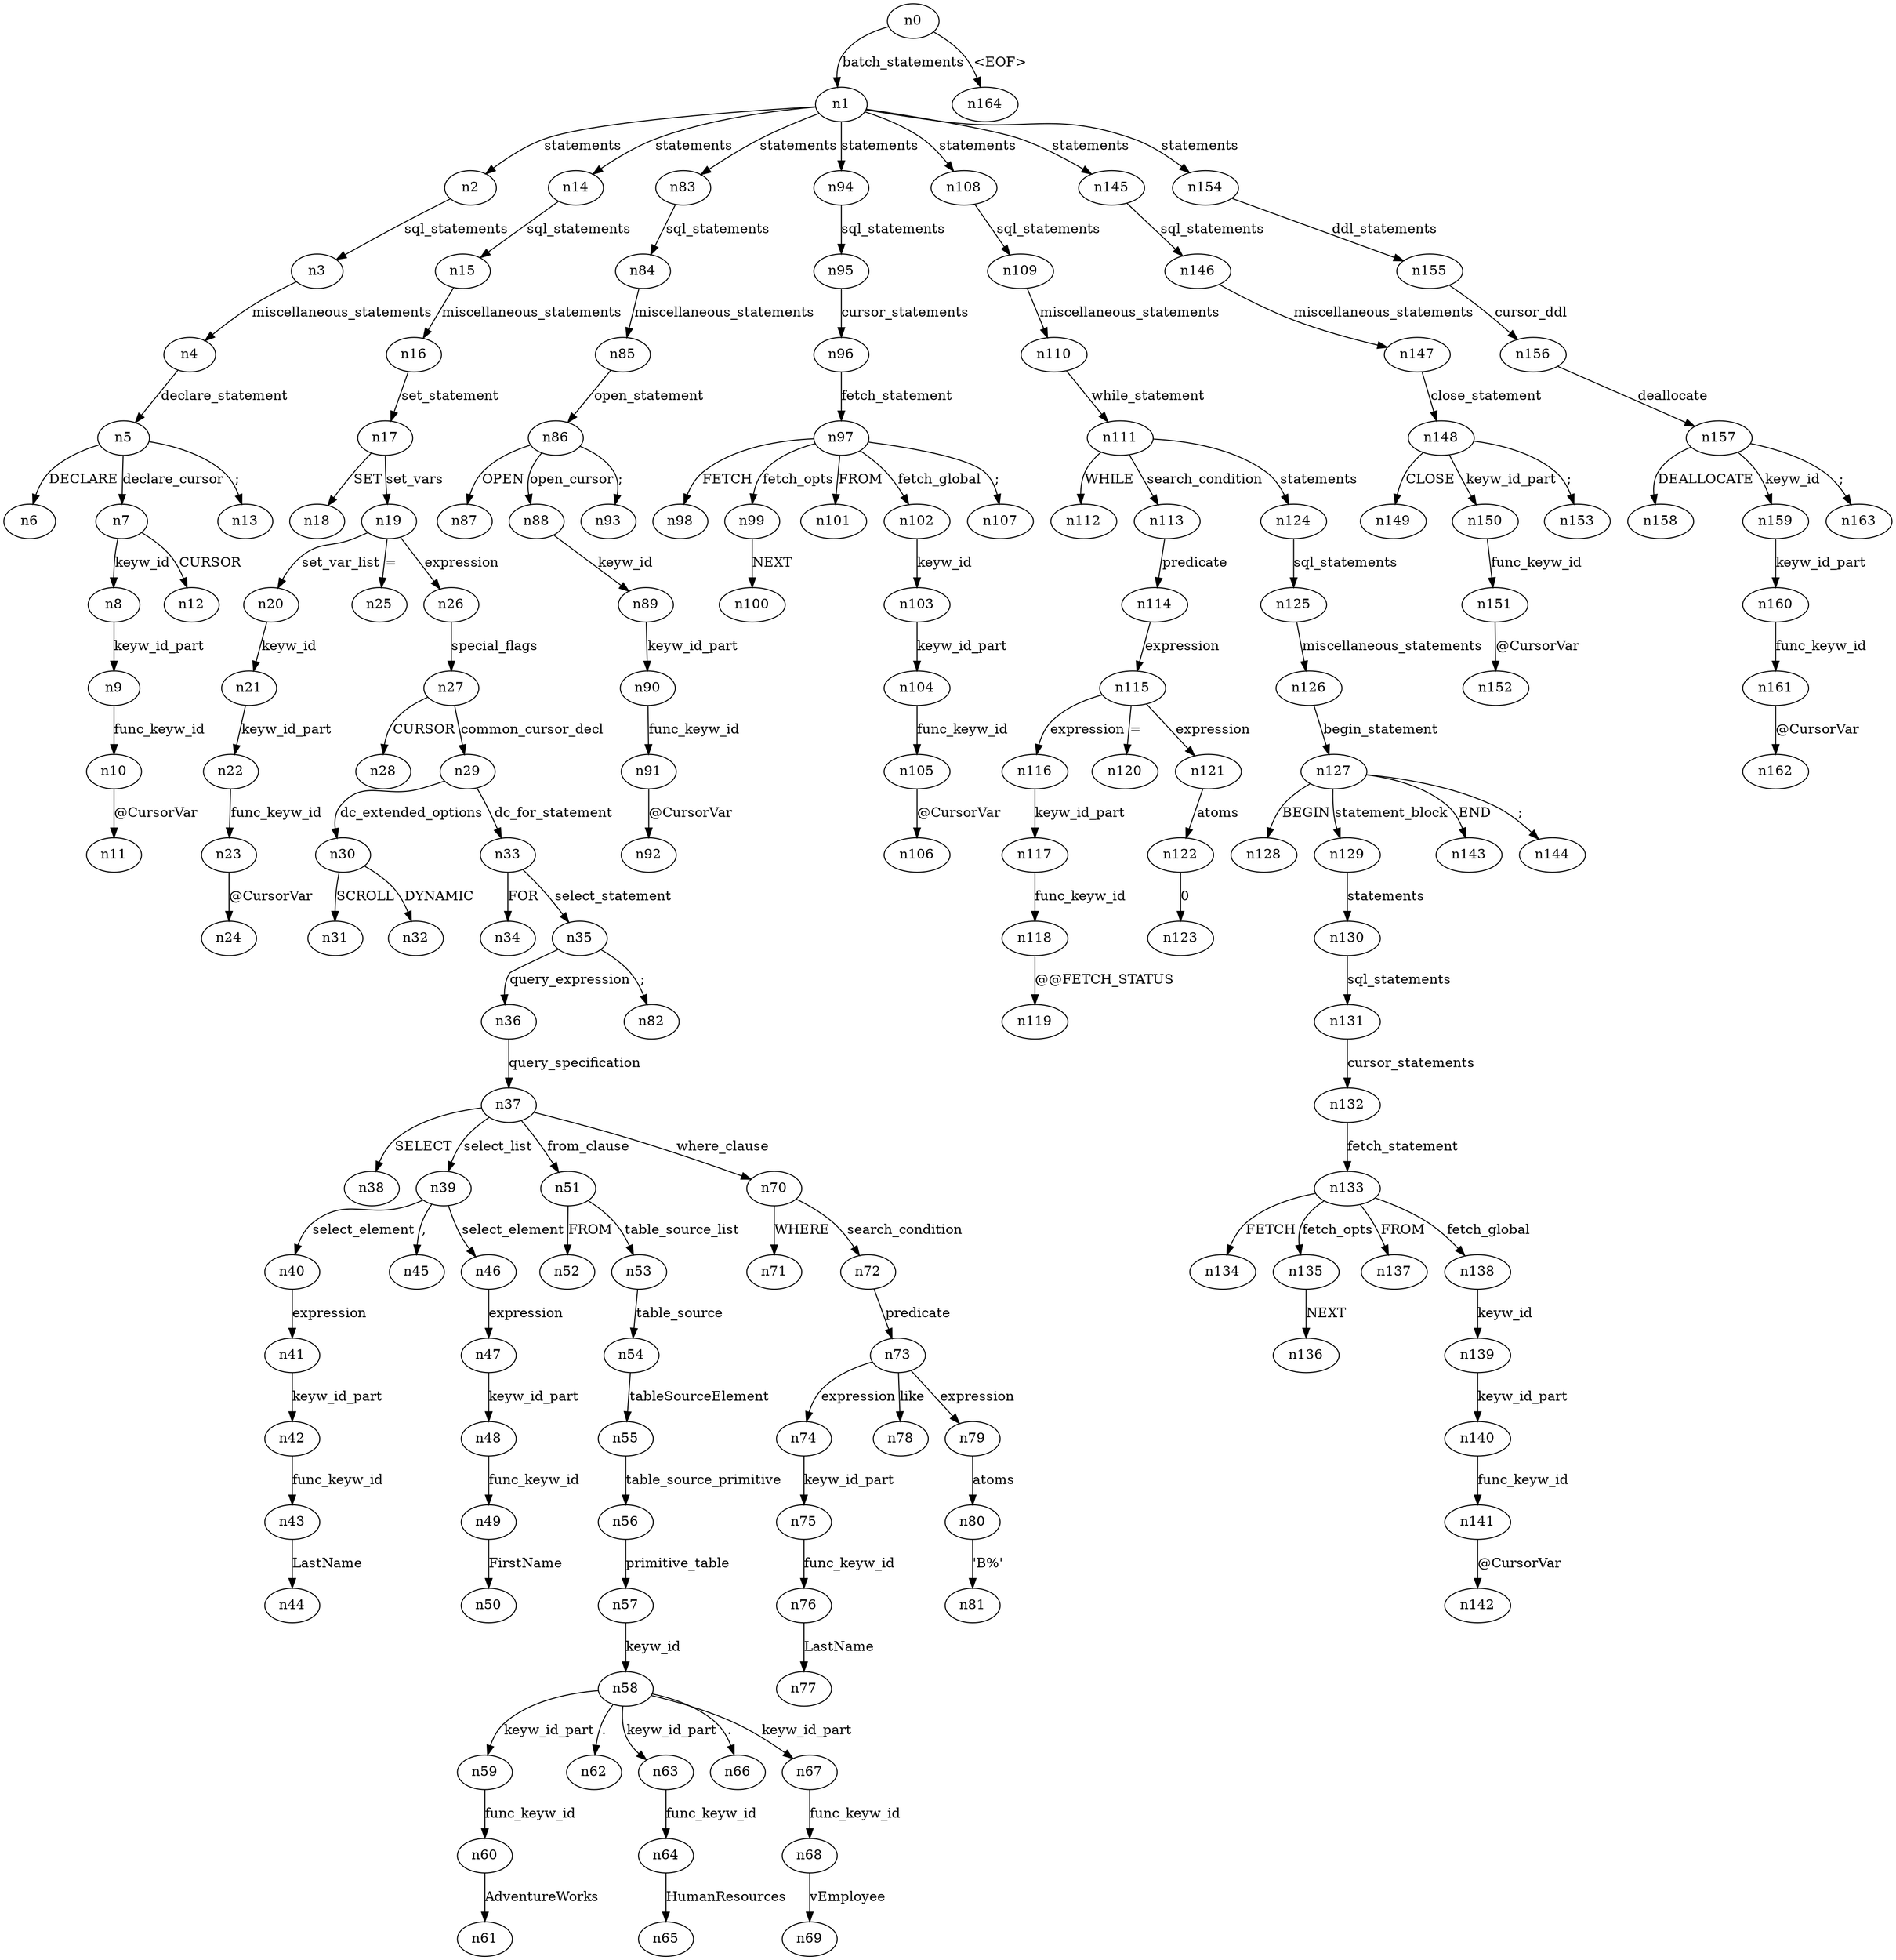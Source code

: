 digraph ParseTree {
  n0 -> n1 [label="batch_statements"];
  n1 -> n2 [label="statements"];
  n2 -> n3 [label="sql_statements"];
  n3 -> n4 [label="miscellaneous_statements"];
  n4 -> n5 [label="declare_statement"];
  n5 -> n6 [label="DECLARE"];
  n5 -> n7 [label="declare_cursor"];
  n7 -> n8 [label="keyw_id"];
  n8 -> n9 [label="keyw_id_part"];
  n9 -> n10 [label="func_keyw_id"];
  n10 -> n11 [label="@CursorVar"];
  n7 -> n12 [label="CURSOR"];
  n5 -> n13 [label=";"];
  n1 -> n14 [label="statements"];
  n14 -> n15 [label="sql_statements"];
  n15 -> n16 [label="miscellaneous_statements"];
  n16 -> n17 [label="set_statement"];
  n17 -> n18 [label="SET"];
  n17 -> n19 [label="set_vars"];
  n19 -> n20 [label="set_var_list"];
  n20 -> n21 [label="keyw_id"];
  n21 -> n22 [label="keyw_id_part"];
  n22 -> n23 [label="func_keyw_id"];
  n23 -> n24 [label="@CursorVar"];
  n19 -> n25 [label="="];
  n19 -> n26 [label="expression"];
  n26 -> n27 [label="special_flags"];
  n27 -> n28 [label="CURSOR"];
  n27 -> n29 [label="common_cursor_decl"];
  n29 -> n30 [label="dc_extended_options"];
  n30 -> n31 [label="SCROLL"];
  n30 -> n32 [label="DYNAMIC"];
  n29 -> n33 [label="dc_for_statement"];
  n33 -> n34 [label="FOR"];
  n33 -> n35 [label="select_statement"];
  n35 -> n36 [label="query_expression"];
  n36 -> n37 [label="query_specification"];
  n37 -> n38 [label="SELECT"];
  n37 -> n39 [label="select_list"];
  n39 -> n40 [label="select_element"];
  n40 -> n41 [label="expression"];
  n41 -> n42 [label="keyw_id_part"];
  n42 -> n43 [label="func_keyw_id"];
  n43 -> n44 [label="LastName"];
  n39 -> n45 [label=","];
  n39 -> n46 [label="select_element"];
  n46 -> n47 [label="expression"];
  n47 -> n48 [label="keyw_id_part"];
  n48 -> n49 [label="func_keyw_id"];
  n49 -> n50 [label="FirstName"];
  n37 -> n51 [label="from_clause"];
  n51 -> n52 [label="FROM"];
  n51 -> n53 [label="table_source_list"];
  n53 -> n54 [label="table_source"];
  n54 -> n55 [label="tableSourceElement"];
  n55 -> n56 [label="table_source_primitive"];
  n56 -> n57 [label="primitive_table"];
  n57 -> n58 [label="keyw_id"];
  n58 -> n59 [label="keyw_id_part"];
  n59 -> n60 [label="func_keyw_id"];
  n60 -> n61 [label="AdventureWorks"];
  n58 -> n62 [label="."];
  n58 -> n63 [label="keyw_id_part"];
  n63 -> n64 [label="func_keyw_id"];
  n64 -> n65 [label="HumanResources"];
  n58 -> n66 [label="."];
  n58 -> n67 [label="keyw_id_part"];
  n67 -> n68 [label="func_keyw_id"];
  n68 -> n69 [label="vEmployee"];
  n37 -> n70 [label="where_clause"];
  n70 -> n71 [label="WHERE"];
  n70 -> n72 [label="search_condition"];
  n72 -> n73 [label="predicate"];
  n73 -> n74 [label="expression"];
  n74 -> n75 [label="keyw_id_part"];
  n75 -> n76 [label="func_keyw_id"];
  n76 -> n77 [label="LastName"];
  n73 -> n78 [label="like"];
  n73 -> n79 [label="expression"];
  n79 -> n80 [label="atoms"];
  n80 -> n81 [label="'B%'"];
  n35 -> n82 [label=";"];
  n1 -> n83 [label="statements"];
  n83 -> n84 [label="sql_statements"];
  n84 -> n85 [label="miscellaneous_statements"];
  n85 -> n86 [label="open_statement"];
  n86 -> n87 [label="OPEN"];
  n86 -> n88 [label="open_cursor"];
  n88 -> n89 [label="keyw_id"];
  n89 -> n90 [label="keyw_id_part"];
  n90 -> n91 [label="func_keyw_id"];
  n91 -> n92 [label="@CursorVar"];
  n86 -> n93 [label=";"];
  n1 -> n94 [label="statements"];
  n94 -> n95 [label="sql_statements"];
  n95 -> n96 [label="cursor_statements"];
  n96 -> n97 [label="fetch_statement"];
  n97 -> n98 [label="FETCH"];
  n97 -> n99 [label="fetch_opts"];
  n99 -> n100 [label="NEXT"];
  n97 -> n101 [label="FROM"];
  n97 -> n102 [label="fetch_global"];
  n102 -> n103 [label="keyw_id"];
  n103 -> n104 [label="keyw_id_part"];
  n104 -> n105 [label="func_keyw_id"];
  n105 -> n106 [label="@CursorVar"];
  n97 -> n107 [label=";"];
  n1 -> n108 [label="statements"];
  n108 -> n109 [label="sql_statements"];
  n109 -> n110 [label="miscellaneous_statements"];
  n110 -> n111 [label="while_statement"];
  n111 -> n112 [label="WHILE"];
  n111 -> n113 [label="search_condition"];
  n113 -> n114 [label="predicate"];
  n114 -> n115 [label="expression"];
  n115 -> n116 [label="expression"];
  n116 -> n117 [label="keyw_id_part"];
  n117 -> n118 [label="func_keyw_id"];
  n118 -> n119 [label="@@FETCH_STATUS"];
  n115 -> n120 [label="="];
  n115 -> n121 [label="expression"];
  n121 -> n122 [label="atoms"];
  n122 -> n123 [label="0"];
  n111 -> n124 [label="statements"];
  n124 -> n125 [label="sql_statements"];
  n125 -> n126 [label="miscellaneous_statements"];
  n126 -> n127 [label="begin_statement"];
  n127 -> n128 [label="BEGIN"];
  n127 -> n129 [label="statement_block"];
  n129 -> n130 [label="statements"];
  n130 -> n131 [label="sql_statements"];
  n131 -> n132 [label="cursor_statements"];
  n132 -> n133 [label="fetch_statement"];
  n133 -> n134 [label="FETCH"];
  n133 -> n135 [label="fetch_opts"];
  n135 -> n136 [label="NEXT"];
  n133 -> n137 [label="FROM"];
  n133 -> n138 [label="fetch_global"];
  n138 -> n139 [label="keyw_id"];
  n139 -> n140 [label="keyw_id_part"];
  n140 -> n141 [label="func_keyw_id"];
  n141 -> n142 [label="@CursorVar"];
  n127 -> n143 [label="END"];
  n127 -> n144 [label=";"];
  n1 -> n145 [label="statements"];
  n145 -> n146 [label="sql_statements"];
  n146 -> n147 [label="miscellaneous_statements"];
  n147 -> n148 [label="close_statement"];
  n148 -> n149 [label="CLOSE"];
  n148 -> n150 [label="keyw_id_part"];
  n150 -> n151 [label="func_keyw_id"];
  n151 -> n152 [label="@CursorVar"];
  n148 -> n153 [label=";"];
  n1 -> n154 [label="statements"];
  n154 -> n155 [label="ddl_statements"];
  n155 -> n156 [label="cursor_ddl"];
  n156 -> n157 [label="deallocate"];
  n157 -> n158 [label="DEALLOCATE"];
  n157 -> n159 [label="keyw_id"];
  n159 -> n160 [label="keyw_id_part"];
  n160 -> n161 [label="func_keyw_id"];
  n161 -> n162 [label="@CursorVar"];
  n157 -> n163 [label=";"];
  n0 -> n164 [label="<EOF>"];
}